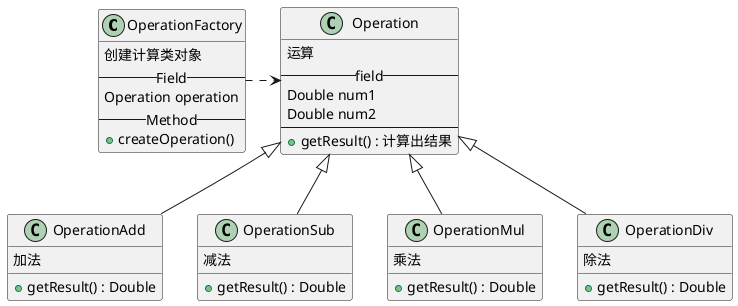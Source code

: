 @startuml

class OperationFactory{
{field} 创建计算类对象
-- Field --
Operation operation
-- Method --
{method} +createOperation()
}

class Operation{
{field} 运算
-- field --
Double num1
Double num2
--
{method} +getResult() : 计算出结果
}

class OperationAdd{
{field} 加法
{method} +getResult() : Double
}

class OperationSub{
{field} 减法
{method} +getResult() : Double
}

class OperationMul{
{field} 乘法
{method} +getResult() : Double
}

class OperationDiv{
{field} 除法
{method} +getResult() : Double
}

OperationFactory .> Operation
Operation <|-- OperationAdd
Operation <|-- OperationSub
Operation <|-- OperationMul
Operation <|-- OperationDiv


@enduml